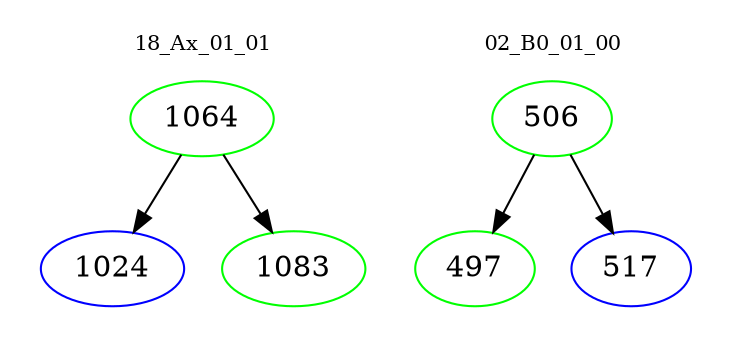 digraph{
subgraph cluster_0 {
color = white
label = "18_Ax_01_01";
fontsize=10;
T0_1064 [label="1064", color="green"]
T0_1064 -> T0_1024 [color="black"]
T0_1024 [label="1024", color="blue"]
T0_1064 -> T0_1083 [color="black"]
T0_1083 [label="1083", color="green"]
}
subgraph cluster_1 {
color = white
label = "02_B0_01_00";
fontsize=10;
T1_506 [label="506", color="green"]
T1_506 -> T1_497 [color="black"]
T1_497 [label="497", color="green"]
T1_506 -> T1_517 [color="black"]
T1_517 [label="517", color="blue"]
}
}
